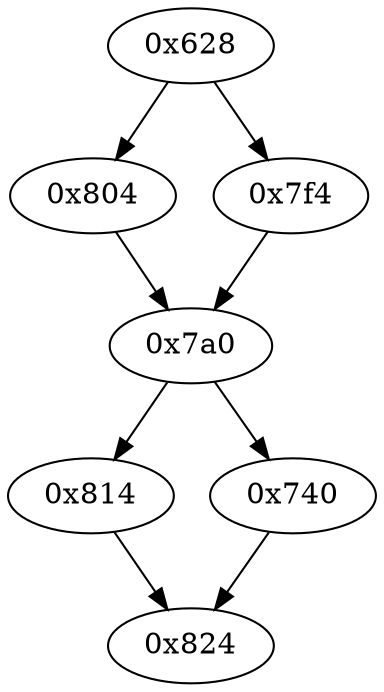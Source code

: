 strict digraph "" {
	graph ["edge"="{}",
		file="/Users/mark/Documents//论文//第二篇论文//2018-08-24交论文后的备份/2019/CFG/small-programs/1b-1-1-2-2-eq127_eq63-0-0-0/\
1576_recovered.dot",
		"graph"="{u'file': u'/Users/mark/Documents//\u8bba\u6587//\u7b2c\u4e8c\u7bc7\u8bba\u6587//2018-08-24\u4ea4\u8bba\u6587\u540e\u7684\u5907\u4efd/\
2019/CFG/small-programs/1b-1-1-2-2-eq127_eq63-0-0-0/1576_recovered.dot'}",
		"node"="{u'opcode': u''}"
	];
	"0x804"	 [opcode="[u'mov', u'bl', u'ldr', u'b']"];
	"0x7a0"	 [opcode="[u'ldr', u'cmp', u'mov', u'mov', u'strb', u'ldr', u'b']"];
	"0x804" -> "0x7a0";
	"0x814"	 [opcode="[u'mov', u'bl', u'ldr', u'b']"];
	"0x824"	 [opcode="[u'mov', u'sub', u'pop']"];
	"0x814" -> "0x824";
	"0x7f4"	 [opcode="[u'mov', u'bl', u'ldr', u'b']"];
	"0x7f4" -> "0x7a0";
	"0x7a0" -> "0x814";
	"0x740"	 [opcode="[u'mov', u'bl', u'ldr', u'b']"];
	"0x7a0" -> "0x740";
	"0x628"	 [opcode="[u'push', u'add', u'sub', u'ldr', u'mov', u'ldr', u'ldr', u'ldr', u'add', u'ldr', u'add', u'ldr', u'add', u'ldr', u'add', u'b']"];
	"0x628" -> "0x804";
	"0x628" -> "0x7f4";
	"0x740" -> "0x824";
}
